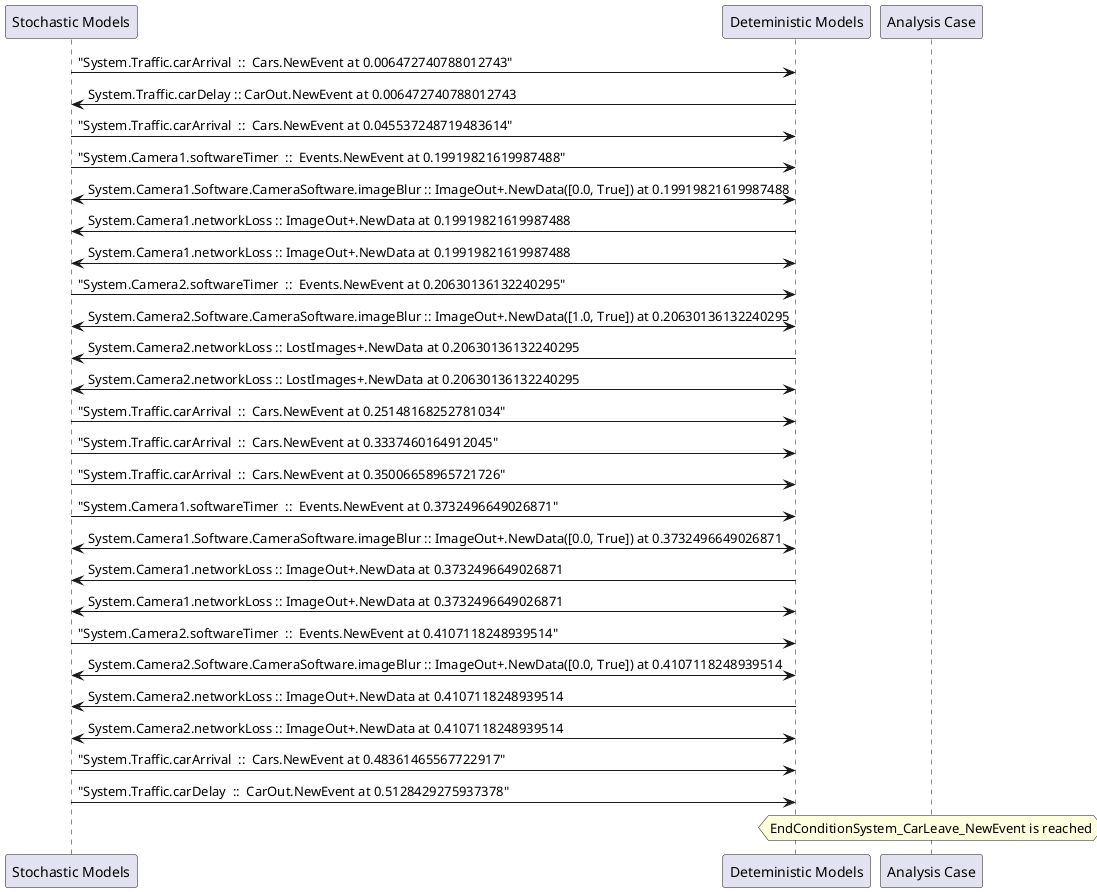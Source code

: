 
	@startuml
	participant "Stochastic Models" as stochmodel
	participant "Deteministic Models" as detmodel
	participant "Analysis Case" as analysis
	{2444_stop} stochmodel -> detmodel : "System.Traffic.carArrival  ::  Cars.NewEvent at 0.006472740788012743"
{2455_start} detmodel -> stochmodel : System.Traffic.carDelay :: CarOut.NewEvent at 0.006472740788012743
{2445_stop} stochmodel -> detmodel : "System.Traffic.carArrival  ::  Cars.NewEvent at 0.045537248719483614"
{2414_stop} stochmodel -> detmodel : "System.Camera1.softwareTimer  ::  Events.NewEvent at 0.19919821619987488"
detmodel <-> stochmodel : System.Camera1.Software.CameraSoftware.imageBlur :: ImageOut+.NewData([0.0, True]) at 0.19919821619987488
detmodel -> stochmodel : System.Camera1.networkLoss :: ImageOut+.NewData at 0.19919821619987488
detmodel <-> stochmodel : System.Camera1.networkLoss :: ImageOut+.NewData at 0.19919821619987488
{2429_stop} stochmodel -> detmodel : "System.Camera2.softwareTimer  ::  Events.NewEvent at 0.20630136132240295"
detmodel <-> stochmodel : System.Camera2.Software.CameraSoftware.imageBlur :: ImageOut+.NewData([1.0, True]) at 0.20630136132240295
detmodel -> stochmodel : System.Camera2.networkLoss :: LostImages+.NewData at 0.20630136132240295
detmodel <-> stochmodel : System.Camera2.networkLoss :: LostImages+.NewData at 0.20630136132240295
{2446_stop} stochmodel -> detmodel : "System.Traffic.carArrival  ::  Cars.NewEvent at 0.25148168252781034"
{2447_stop} stochmodel -> detmodel : "System.Traffic.carArrival  ::  Cars.NewEvent at 0.3337460164912045"
{2448_stop} stochmodel -> detmodel : "System.Traffic.carArrival  ::  Cars.NewEvent at 0.35006658965721726"
{2415_stop} stochmodel -> detmodel : "System.Camera1.softwareTimer  ::  Events.NewEvent at 0.3732496649026871"
detmodel <-> stochmodel : System.Camera1.Software.CameraSoftware.imageBlur :: ImageOut+.NewData([0.0, True]) at 0.3732496649026871
detmodel -> stochmodel : System.Camera1.networkLoss :: ImageOut+.NewData at 0.3732496649026871
detmodel <-> stochmodel : System.Camera1.networkLoss :: ImageOut+.NewData at 0.3732496649026871
{2430_stop} stochmodel -> detmodel : "System.Camera2.softwareTimer  ::  Events.NewEvent at 0.4107118248939514"
detmodel <-> stochmodel : System.Camera2.Software.CameraSoftware.imageBlur :: ImageOut+.NewData([0.0, True]) at 0.4107118248939514
detmodel -> stochmodel : System.Camera2.networkLoss :: ImageOut+.NewData at 0.4107118248939514
detmodel <-> stochmodel : System.Camera2.networkLoss :: ImageOut+.NewData at 0.4107118248939514
{2449_stop} stochmodel -> detmodel : "System.Traffic.carArrival  ::  Cars.NewEvent at 0.48361465567722917"
{2455_stop} stochmodel -> detmodel : "System.Traffic.carDelay  ::  CarOut.NewEvent at 0.5128429275937378"
{2455_start} <-> {2455_stop} : delay
hnote over analysis 
EndConditionSystem_CarLeave_NewEvent is reached
endnote
@enduml